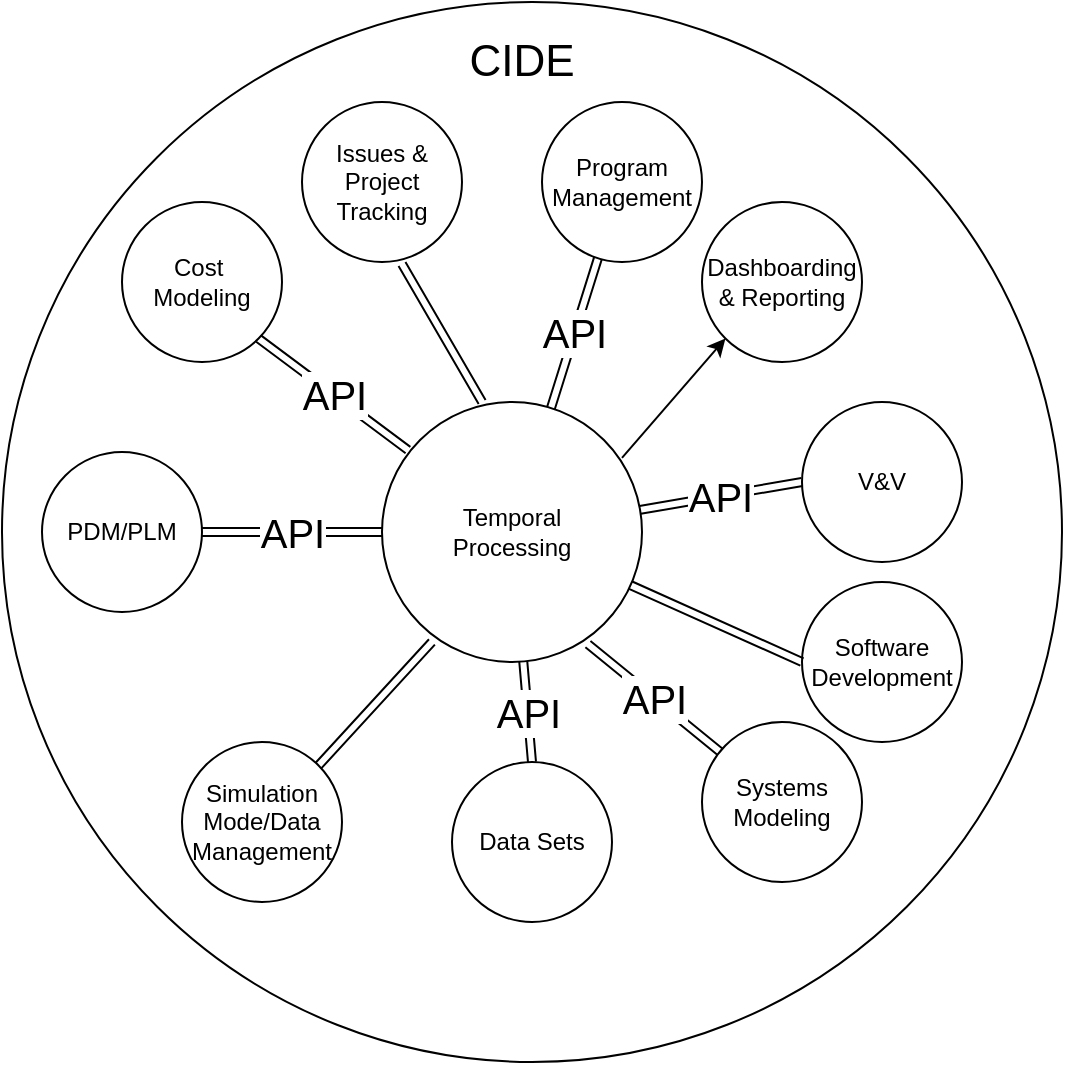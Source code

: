 <mxGraphModel dx="1076" dy="785" grid="1" gridSize="10" guides="1" tooltips="1" connect="1" arrows="1" fold="1" page="1" pageScale="1" pageWidth="850" pageHeight="1100" background="#ffffff"><root><mxCell id="0"/><mxCell id="1" parent="0"/><mxCell id="31" value="" style="group" vertex="1" connectable="0" parent="1"><mxGeometry x="160" y="80" width="530" height="530" as="geometry"/></mxCell><mxCell id="26" value="" style="ellipse;whiteSpace=wrap;html=1;aspect=fixed;fontSize=12;" vertex="1" parent="31"><mxGeometry width="530" height="530" as="geometry"/></mxCell><mxCell id="30" value="CIDE" style="text;html=1;strokeColor=none;fillColor=none;align=center;verticalAlign=middle;whiteSpace=wrap;rounded=0;fontSize=22;" vertex="1" parent="31"><mxGeometry x="240" y="20" width="40" height="20" as="geometry"/></mxCell><mxCell id="32" value="Software Development" style="ellipse;whiteSpace=wrap;html=1;aspect=fixed;" vertex="1" parent="31"><mxGeometry x="400" y="290" width="80" height="80" as="geometry"/></mxCell><mxCell id="2" value="Temporal&lt;div&gt;Processing&lt;/div&gt;" style="ellipse;whiteSpace=wrap;html=1;aspect=fixed;" vertex="1" parent="1"><mxGeometry x="350" y="280" width="130" height="130" as="geometry"/></mxCell><mxCell id="3" value="Cost&amp;nbsp;&lt;div&gt;Modeling&lt;/div&gt;" style="ellipse;whiteSpace=wrap;html=1;aspect=fixed;" vertex="1" parent="1"><mxGeometry x="220" y="180" width="80" height="80" as="geometry"/></mxCell><mxCell id="4" value="API" style="shape=link;html=1;jettySize=auto;orthogonalLoop=1;entryX=0.1;entryY=0.185;entryPerimeter=0;exitX=1;exitY=1;fontSize=20;" edge="1" parent="1" source="3" target="2"><mxGeometry width="50" height="50" relative="1" as="geometry"><mxPoint x="300" y="240" as="sourcePoint"/><mxPoint x="280" y="430" as="targetPoint"/></mxGeometry></mxCell><mxCell id="5" value="PDM/PLM" style="ellipse;whiteSpace=wrap;html=1;aspect=fixed;" vertex="1" parent="1"><mxGeometry x="180" y="305" width="80" height="80" as="geometry"/></mxCell><mxCell id="7" value="Program&lt;div&gt;Management&lt;/div&gt;" style="ellipse;whiteSpace=wrap;html=1;aspect=fixed;" vertex="1" parent="1"><mxGeometry x="430" y="130" width="80" height="80" as="geometry"/></mxCell><mxCell id="8" value="Systems Modeling" style="ellipse;whiteSpace=wrap;html=1;aspect=fixed;" vertex="1" parent="1"><mxGeometry x="510" y="440" width="80" height="80" as="geometry"/></mxCell><mxCell id="9" value="Issues &amp;amp; Project Tracking" style="ellipse;whiteSpace=wrap;html=1;aspect=fixed;" vertex="1" parent="1"><mxGeometry x="310" y="130" width="80" height="80" as="geometry"/></mxCell><mxCell id="10" value="API" style="shape=link;html=1;jettySize=auto;orthogonalLoop=1;exitX=0.792;exitY=0.931;exitPerimeter=0;fontSize=20;" edge="1" parent="1" source="2" target="8"><mxGeometry width="50" height="50" relative="1" as="geometry"><mxPoint x="170" y="710" as="sourcePoint"/><mxPoint x="220" y="660" as="targetPoint"/></mxGeometry></mxCell><mxCell id="11" value="V&amp;amp;V" style="ellipse;whiteSpace=wrap;html=1;aspect=fixed;" vertex="1" parent="1"><mxGeometry x="560" y="280" width="80" height="80" as="geometry"/></mxCell><mxCell id="12" value="API" style="shape=link;html=1;jettySize=auto;orthogonalLoop=1;exitX=0;exitY=0.5;entryX=1;entryY=0.5;fontSize=20;" edge="1" parent="1" source="2" target="5"><mxGeometry width="50" height="50" relative="1" as="geometry"><mxPoint x="170" y="730" as="sourcePoint"/><mxPoint x="251" y="400" as="targetPoint"/></mxGeometry></mxCell><mxCell id="13" value="API" style="shape=link;html=1;jettySize=auto;orthogonalLoop=1;fontSize=20;" edge="1" parent="1" source="7" target="2"><mxGeometry width="50" height="50" relative="1" as="geometry"><mxPoint x="140" y="730" as="sourcePoint"/><mxPoint x="190" y="680" as="targetPoint"/></mxGeometry></mxCell><mxCell id="14" value="API" style="shape=link;html=1;jettySize=auto;orthogonalLoop=1;entryX=0;entryY=0.5;fontSize=20;" edge="1" parent="1" source="2" target="11"><mxGeometry width="50" height="50" relative="1" as="geometry"><mxPoint x="140" y="730" as="sourcePoint"/><mxPoint x="190" y="680" as="targetPoint"/></mxGeometry></mxCell><mxCell id="15" value="Dashboarding &amp;amp; Reporting" style="ellipse;whiteSpace=wrap;html=1;aspect=fixed;" vertex="1" parent="1"><mxGeometry x="510" y="180" width="80" height="80" as="geometry"/></mxCell><mxCell id="18" value="" style="endArrow=classic;html=1;fontSize=20;entryX=0;entryY=1;exitX=0.923;exitY=0.215;exitPerimeter=0;" edge="1" parent="1" source="2" target="15"><mxGeometry width="50" height="50" relative="1" as="geometry"><mxPoint x="170" y="710" as="sourcePoint"/><mxPoint x="220" y="660" as="targetPoint"/></mxGeometry></mxCell><mxCell id="22" value="Data Sets" style="ellipse;whiteSpace=wrap;html=1;aspect=fixed;" vertex="1" parent="1"><mxGeometry x="385" y="460" width="80" height="80" as="geometry"/></mxCell><mxCell id="24" value="" style="shape=link;html=1;jettySize=auto;orthogonalLoop=1;fontSize=20;entryX=0.625;entryY=1.013;entryPerimeter=0;exitX=0.385;exitY=0;exitPerimeter=0;" edge="1" parent="1" source="2" target="9"><mxGeometry width="50" height="50" relative="1" as="geometry"><mxPoint x="160" y="640" as="sourcePoint"/><mxPoint x="210" y="590" as="targetPoint"/></mxGeometry></mxCell><mxCell id="25" value="API" style="shape=link;html=1;jettySize=auto;orthogonalLoop=1;fontSize=20;entryX=0.5;entryY=0;" edge="1" parent="1" source="2" target="22"><mxGeometry width="50" height="50" relative="1" as="geometry"><mxPoint x="160" y="610" as="sourcePoint"/><mxPoint x="210" y="560" as="targetPoint"/></mxGeometry></mxCell><mxCell id="28" value="Simulation Mode/Data Management" style="ellipse;whiteSpace=wrap;html=1;aspect=fixed;fontSize=12;" vertex="1" parent="1"><mxGeometry x="250" y="450" width="80" height="80" as="geometry"/></mxCell><mxCell id="29" value="" style="shape=link;html=1;jettySize=auto;orthogonalLoop=1;fontSize=12;entryX=1;entryY=0;exitX=0.192;exitY=0.923;exitPerimeter=0;" edge="1" parent="1" source="2" target="28"><mxGeometry width="50" height="50" relative="1" as="geometry"><mxPoint x="180" y="670" as="sourcePoint"/><mxPoint x="230" y="620" as="targetPoint"/></mxGeometry></mxCell><mxCell id="33" value="" style="shape=link;html=1;jettySize=auto;orthogonalLoop=1;fontSize=22;entryX=0;entryY=0.5;" edge="1" parent="1" source="2" target="32"><mxGeometry width="50" height="50" relative="1" as="geometry"><mxPoint x="160" y="680" as="sourcePoint"/><mxPoint x="210" y="630" as="targetPoint"/></mxGeometry></mxCell></root></mxGraphModel>